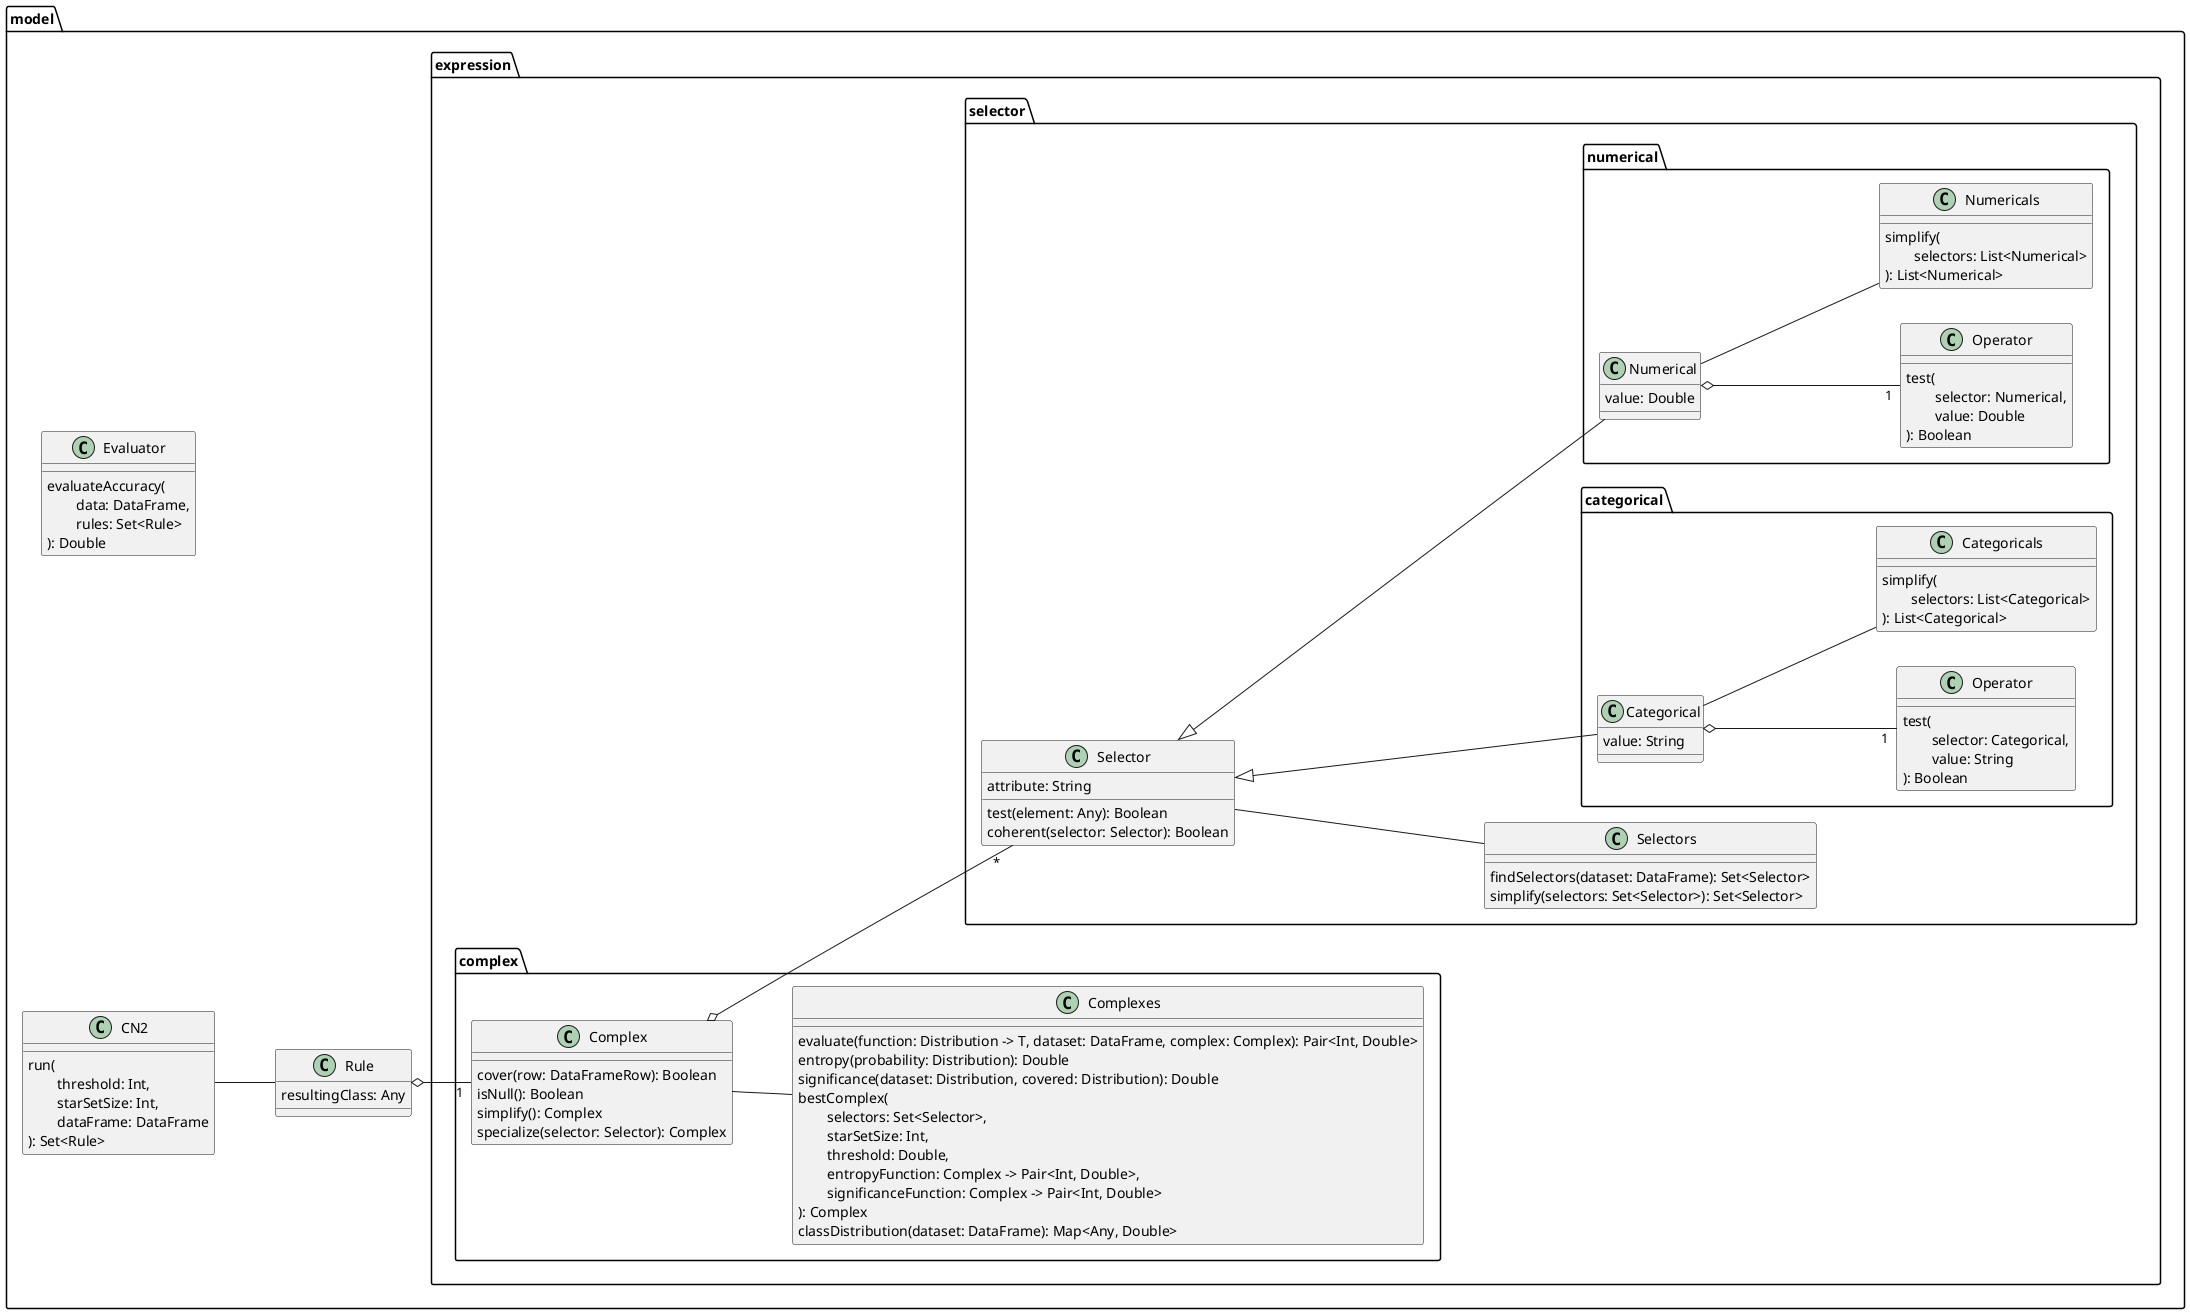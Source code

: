 @startuml

left to right direction

package "model" {

    package "expression" {   
        
        package "selector" {

            class                                   Selector
            Selector                    :           attribute: String
            Selector                    :           test(element: Any): Boolean
            Selector                    :           coherent(selector: Selector): Boolean
            
            class                                   Selectors
            Selectors                   :           findSelectors(dataset: DataFrame): Set<Selector>
            Selectors                   :           simplify(selectors: Set<Selector>): Set<Selector>
            
            Selector                    --          Selectors
        
            package "categorical" {
                class                               Categorical
                Categorical             o-- "1"     model.expression.selector.categorical.Operator
                Categorical             :           value: String
                
                class                               model.expression.selector.categorical.Operator
                model.expression.selector.categorical.Operator : test(\n\tselector: Categorical,\n\tvalue: String\n): Boolean
                
                class                               Categoricals
                Categoricals            :           simplify(\n\tselectors: List<Categorical>\n): List<Categorical>
                
                Selector                <|--        Categorical
                Categorical             --          Categoricals
            }
            
            package "numerical" {
                class                               Numerical
                Numerical               o-- "1"     model.expression.selector.numerical.Operator
                Numerical               :           value: Double
                
                class                               model.expression.selector.numerical.Operator
                model.expression.selector.numerical.Operator : test(\n\tselector: Numerical,\n\tvalue: Double\n): Boolean
                
                class                               Numericals
                Numericals              :           simplify(\n\tselectors: List<Numerical>\n): List<Numerical>
                
                Selector                <|--        Numerical
                Numerical               --          Numericals
            }
        }

        package "complex" {
            class                                   Complex
            Complex                     o-- "*"     Selector
            Complex                     :           cover(row: DataFrameRow): Boolean
            Complex                     :           isNull(): Boolean
            Complex                     :           simplify(): Complex
            Complex                     :           specialize(selector: Selector): Complex            
            
            class                                   Complexes
            Complexes                   :           evaluate(function: Distribution -> T, dataset: DataFrame, complex: Complex): Pair<Int, Double>
            Complexes                   :           entropy(probability: Distribution): Double
            Complexes                   :           significance(dataset: Distribution, covered: Distribution): Double
            Complexes                   :           bestComplex(\n\tselectors: Set<Selector>,\n\tstarSetSize: Int,\n\tthreshold: Double,\n\tentropyFunction: Complex -> Pair<Int, Double>,\n\tsignificanceFunction: Complex -> Pair<Int, Double>\n): Complex
            Complexes                   :           classDistribution(dataset: DataFrame): Map<Any, Double>
            
            Complex                     --          Complexes
        }
    }

    class                                           Evaluator
    Evaluator                           :           evaluateAccuracy(\n\tdata: DataFrame,\n\trules: Set<Rule>\n): Double
    
    class                                           CN2
    CN2                                 :           run(\n\tthreshold: Int,\n\tstarSetSize: Int,\n\tdataFrame: DataFrame\n): Set<Rule>
    
    class                                           Rule
    Rule                                o-- "1"     Complex
    Rule                                :           resultingClass: Any
    
    CN2                                 --          Rule
}

@enduml